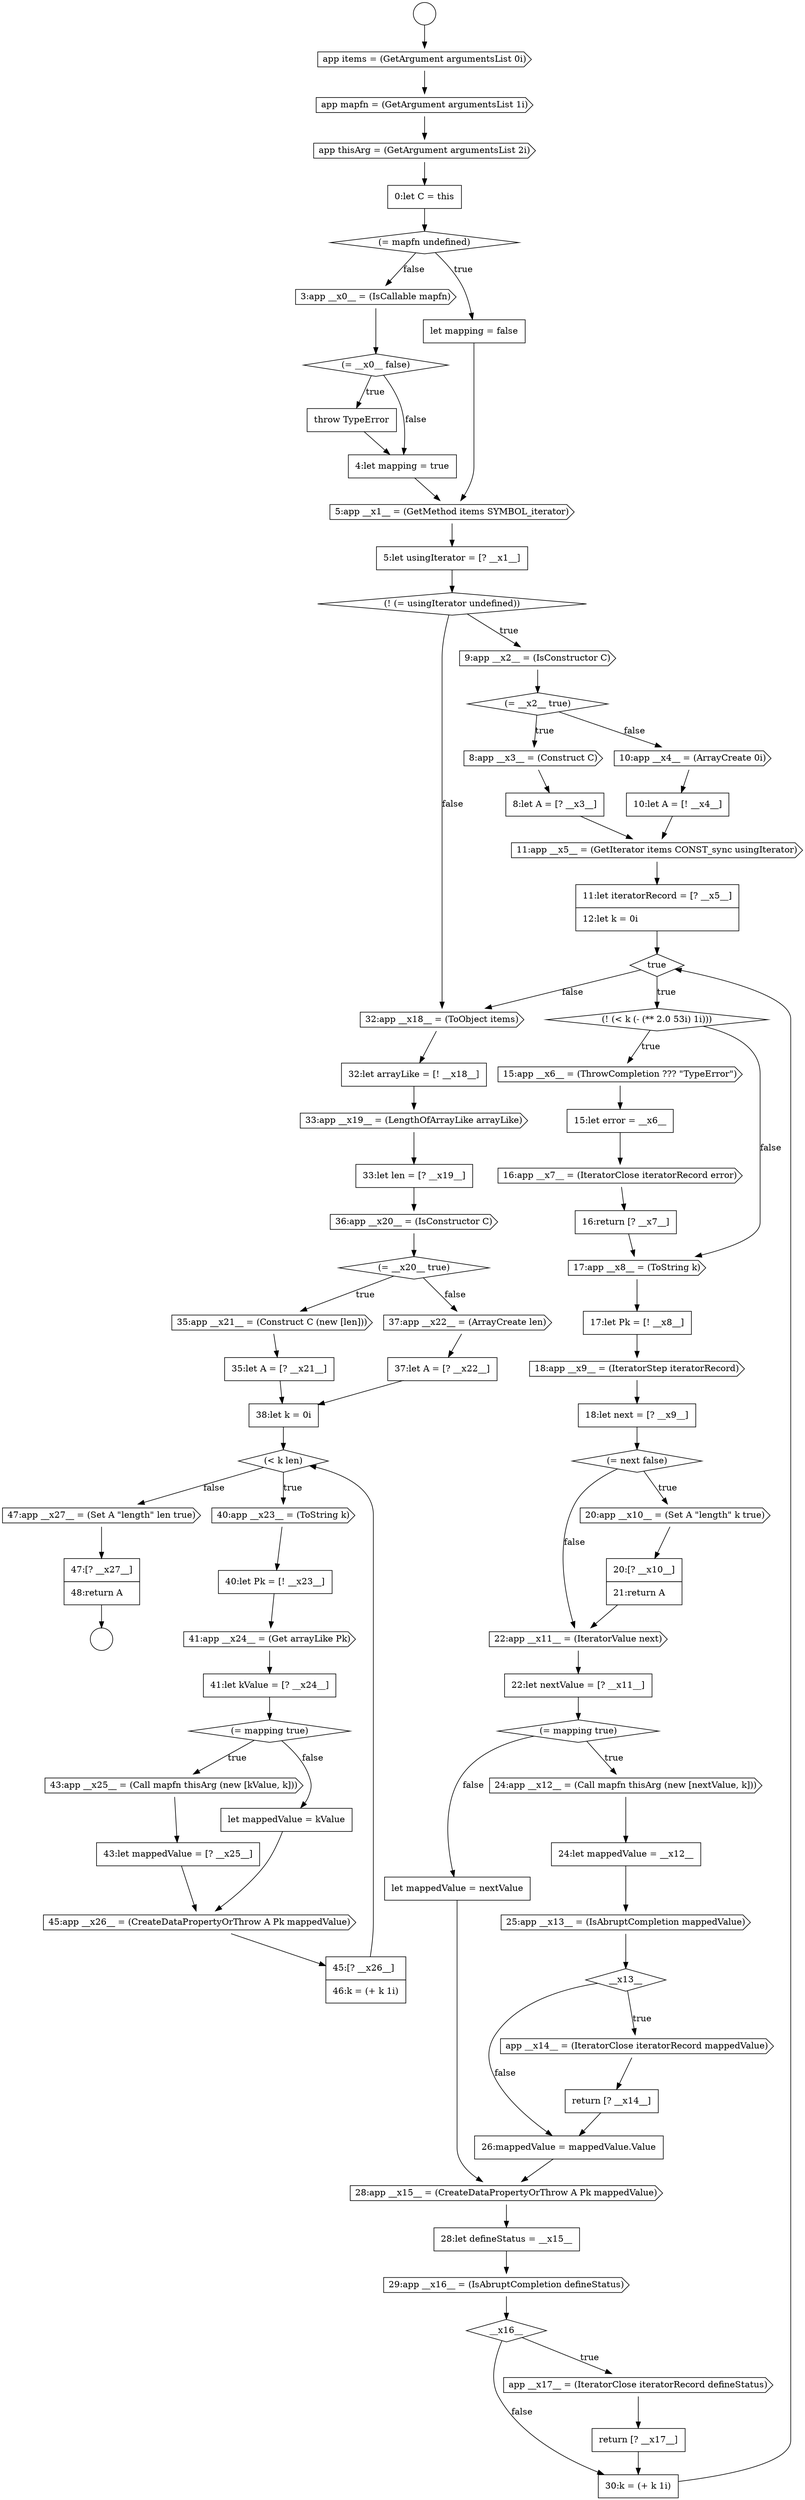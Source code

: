 digraph {
  node15579 [shape=none, margin=0, label=<<font color="black">
    <table border="0" cellborder="1" cellspacing="0" cellpadding="10">
      <tr><td align="left">0:let C = this</td></tr>
    </table>
  </font>> color="black" fillcolor="white" style=filled]
  node15648 [shape=cds, label=<<font color="black">45:app __x26__ = (CreateDataPropertyOrThrow A Pk mappedValue)</font>> color="black" fillcolor="white" style=filled]
  node15623 [shape=cds, label=<<font color="black">29:app __x16__ = (IsAbruptCompletion defineStatus)</font>> color="black" fillcolor="white" style=filled]
  node15614 [shape=none, margin=0, label=<<font color="black">
    <table border="0" cellborder="1" cellspacing="0" cellpadding="10">
      <tr><td align="left">24:let mappedValue = __x12__</td></tr>
    </table>
  </font>> color="black" fillcolor="white" style=filled]
  node15607 [shape=diamond, label=<<font color="black">(= next false)</font>> color="black" fillcolor="white" style=filled]
  node15577 [shape=cds, label=<<font color="black">app mapfn = (GetArgument argumentsList 1i)</font>> color="black" fillcolor="white" style=filled]
  node15615 [shape=cds, label=<<font color="black">25:app __x13__ = (IsAbruptCompletion mappedValue)</font>> color="black" fillcolor="white" style=filled]
  node15621 [shape=cds, label=<<font color="black">28:app __x15__ = (CreateDataPropertyOrThrow A Pk mappedValue)</font>> color="black" fillcolor="white" style=filled]
  node15597 [shape=diamond, label=<<font color="black">true</font>> color="black" fillcolor="white" style=filled]
  node15629 [shape=none, margin=0, label=<<font color="black">
    <table border="0" cellborder="1" cellspacing="0" cellpadding="10">
      <tr><td align="left">32:let arrayLike = [! __x18__]</td></tr>
    </table>
  </font>> color="black" fillcolor="white" style=filled]
  node15643 [shape=none, margin=0, label=<<font color="black">
    <table border="0" cellborder="1" cellspacing="0" cellpadding="10">
      <tr><td align="left">41:let kValue = [? __x24__]</td></tr>
    </table>
  </font>> color="black" fillcolor="white" style=filled]
  node15628 [shape=cds, label=<<font color="black">32:app __x18__ = (ToObject items)</font>> color="black" fillcolor="white" style=filled]
  node15596 [shape=none, margin=0, label=<<font color="black">
    <table border="0" cellborder="1" cellspacing="0" cellpadding="10">
      <tr><td align="left">11:let iteratorRecord = [? __x5__]</td></tr>
      <tr><td align="left">12:let k = 0i</td></tr>
    </table>
  </font>> color="black" fillcolor="white" style=filled]
  node15651 [shape=none, margin=0, label=<<font color="black">
    <table border="0" cellborder="1" cellspacing="0" cellpadding="10">
      <tr><td align="left">47:[? __x27__]</td></tr>
      <tr><td align="left">48:return A</td></tr>
    </table>
  </font>> color="black" fillcolor="white" style=filled]
  node15632 [shape=cds, label=<<font color="black">36:app __x20__ = (IsConstructor C)</font>> color="black" fillcolor="white" style=filled]
  node15600 [shape=none, margin=0, label=<<font color="black">
    <table border="0" cellborder="1" cellspacing="0" cellpadding="10">
      <tr><td align="left">15:let error = __x6__</td></tr>
    </table>
  </font>> color="black" fillcolor="white" style=filled]
  node15611 [shape=none, margin=0, label=<<font color="black">
    <table border="0" cellborder="1" cellspacing="0" cellpadding="10">
      <tr><td align="left">22:let nextValue = [? __x11__]</td></tr>
    </table>
  </font>> color="black" fillcolor="white" style=filled]
  node15637 [shape=none, margin=0, label=<<font color="black">
    <table border="0" cellborder="1" cellspacing="0" cellpadding="10">
      <tr><td align="left">37:let A = [? __x22__]</td></tr>
    </table>
  </font>> color="black" fillcolor="white" style=filled]
  node15590 [shape=diamond, label=<<font color="black">(= __x2__ true)</font>> color="black" fillcolor="white" style=filled]
  node15605 [shape=cds, label=<<font color="black">18:app __x9__ = (IteratorStep iteratorRecord)</font>> color="black" fillcolor="white" style=filled]
  node15586 [shape=cds, label=<<font color="black">5:app __x1__ = (GetMethod items SYMBOL_iterator)</font>> color="black" fillcolor="white" style=filled]
  node15601 [shape=cds, label=<<font color="black">16:app __x7__ = (IteratorClose iteratorRecord error)</font>> color="black" fillcolor="white" style=filled]
  node15633 [shape=diamond, label=<<font color="black">(= __x20__ true)</font>> color="black" fillcolor="white" style=filled]
  node15618 [shape=none, margin=0, label=<<font color="black">
    <table border="0" cellborder="1" cellspacing="0" cellpadding="10">
      <tr><td align="left">return [? __x14__]</td></tr>
    </table>
  </font>> color="black" fillcolor="white" style=filled]
  node15591 [shape=cds, label=<<font color="black">8:app __x3__ = (Construct C)</font>> color="black" fillcolor="white" style=filled]
  node15642 [shape=cds, label=<<font color="black">41:app __x24__ = (Get arrayLike Pk)</font>> color="black" fillcolor="white" style=filled]
  node15627 [shape=none, margin=0, label=<<font color="black">
    <table border="0" cellborder="1" cellspacing="0" cellpadding="10">
      <tr><td align="left">30:k = (+ k 1i)</td></tr>
    </table>
  </font>> color="black" fillcolor="white" style=filled]
  node15650 [shape=cds, label=<<font color="black">47:app __x27__ = (Set A &quot;length&quot; len true)</font>> color="black" fillcolor="white" style=filled]
  node15595 [shape=cds, label=<<font color="black">11:app __x5__ = (GetIterator items CONST_sync usingIterator)</font>> color="black" fillcolor="white" style=filled]
  node15574 [shape=circle label=" " color="black" fillcolor="white" style=filled]
  node15610 [shape=cds, label=<<font color="black">22:app __x11__ = (IteratorValue next)</font>> color="black" fillcolor="white" style=filled]
  node15631 [shape=none, margin=0, label=<<font color="black">
    <table border="0" cellborder="1" cellspacing="0" cellpadding="10">
      <tr><td align="left">33:let len = [? __x19__]</td></tr>
    </table>
  </font>> color="black" fillcolor="white" style=filled]
  node15638 [shape=none, margin=0, label=<<font color="black">
    <table border="0" cellborder="1" cellspacing="0" cellpadding="10">
      <tr><td align="left">38:let k = 0i</td></tr>
    </table>
  </font>> color="black" fillcolor="white" style=filled]
  node15616 [shape=diamond, label=<<font color="black">__x13__</font>> color="black" fillcolor="white" style=filled]
  node15606 [shape=none, margin=0, label=<<font color="black">
    <table border="0" cellborder="1" cellspacing="0" cellpadding="10">
      <tr><td align="left">18:let next = [? __x9__]</td></tr>
    </table>
  </font>> color="black" fillcolor="white" style=filled]
  node15578 [shape=cds, label=<<font color="black">app thisArg = (GetArgument argumentsList 2i)</font>> color="black" fillcolor="white" style=filled]
  node15599 [shape=cds, label=<<font color="black">15:app __x6__ = (ThrowCompletion ??? &quot;TypeError&quot;)</font>> color="black" fillcolor="white" style=filled]
  node15619 [shape=none, margin=0, label=<<font color="black">
    <table border="0" cellborder="1" cellspacing="0" cellpadding="10">
      <tr><td align="left">26:mappedValue = mappedValue.Value</td></tr>
    </table>
  </font>> color="black" fillcolor="white" style=filled]
  node15634 [shape=cds, label=<<font color="black">35:app __x21__ = (Construct C (new [len]))</font>> color="black" fillcolor="white" style=filled]
  node15584 [shape=none, margin=0, label=<<font color="black">
    <table border="0" cellborder="1" cellspacing="0" cellpadding="10">
      <tr><td align="left">throw TypeError</td></tr>
    </table>
  </font>> color="black" fillcolor="white" style=filled]
  node15582 [shape=cds, label=<<font color="black">3:app __x0__ = (IsCallable mapfn)</font>> color="black" fillcolor="white" style=filled]
  node15602 [shape=none, margin=0, label=<<font color="black">
    <table border="0" cellborder="1" cellspacing="0" cellpadding="10">
      <tr><td align="left">16:return [? __x7__]</td></tr>
    </table>
  </font>> color="black" fillcolor="white" style=filled]
  node15587 [shape=none, margin=0, label=<<font color="black">
    <table border="0" cellborder="1" cellspacing="0" cellpadding="10">
      <tr><td align="left">5:let usingIterator = [? __x1__]</td></tr>
    </table>
  </font>> color="black" fillcolor="white" style=filled]
  node15639 [shape=diamond, label=<<font color="black">(&lt; k len)</font>> color="black" fillcolor="white" style=filled]
  node15592 [shape=none, margin=0, label=<<font color="black">
    <table border="0" cellborder="1" cellspacing="0" cellpadding="10">
      <tr><td align="left">8:let A = [? __x3__]</td></tr>
    </table>
  </font>> color="black" fillcolor="white" style=filled]
  node15624 [shape=diamond, label=<<font color="black">__x16__</font>> color="black" fillcolor="white" style=filled]
  node15646 [shape=none, margin=0, label=<<font color="black">
    <table border="0" cellborder="1" cellspacing="0" cellpadding="10">
      <tr><td align="left">43:let mappedValue = [? __x25__]</td></tr>
    </table>
  </font>> color="black" fillcolor="white" style=filled]
  node15641 [shape=none, margin=0, label=<<font color="black">
    <table border="0" cellborder="1" cellspacing="0" cellpadding="10">
      <tr><td align="left">40:let Pk = [! __x23__]</td></tr>
    </table>
  </font>> color="black" fillcolor="white" style=filled]
  node15630 [shape=cds, label=<<font color="black">33:app __x19__ = (LengthOfArrayLike arrayLike)</font>> color="black" fillcolor="white" style=filled]
  node15649 [shape=none, margin=0, label=<<font color="black">
    <table border="0" cellborder="1" cellspacing="0" cellpadding="10">
      <tr><td align="left">45:[? __x26__]</td></tr>
      <tr><td align="left">46:k = (+ k 1i)</td></tr>
    </table>
  </font>> color="black" fillcolor="white" style=filled]
  node15594 [shape=none, margin=0, label=<<font color="black">
    <table border="0" cellborder="1" cellspacing="0" cellpadding="10">
      <tr><td align="left">10:let A = [! __x4__]</td></tr>
    </table>
  </font>> color="black" fillcolor="white" style=filled]
  node15609 [shape=none, margin=0, label=<<font color="black">
    <table border="0" cellborder="1" cellspacing="0" cellpadding="10">
      <tr><td align="left">20:[? __x10__]</td></tr>
      <tr><td align="left">21:return A</td></tr>
    </table>
  </font>> color="black" fillcolor="white" style=filled]
  node15626 [shape=none, margin=0, label=<<font color="black">
    <table border="0" cellborder="1" cellspacing="0" cellpadding="10">
      <tr><td align="left">return [? __x17__]</td></tr>
    </table>
  </font>> color="black" fillcolor="white" style=filled]
  node15575 [shape=circle label=" " color="black" fillcolor="white" style=filled]
  node15620 [shape=none, margin=0, label=<<font color="black">
    <table border="0" cellborder="1" cellspacing="0" cellpadding="10">
      <tr><td align="left">let mappedValue = nextValue</td></tr>
    </table>
  </font>> color="black" fillcolor="white" style=filled]
  node15635 [shape=none, margin=0, label=<<font color="black">
    <table border="0" cellborder="1" cellspacing="0" cellpadding="10">
      <tr><td align="left">35:let A = [? __x21__]</td></tr>
    </table>
  </font>> color="black" fillcolor="white" style=filled]
  node15588 [shape=diamond, label=<<font color="black">(! (= usingIterator undefined))</font>> color="black" fillcolor="white" style=filled]
  node15583 [shape=diamond, label=<<font color="black">(= __x0__ false)</font>> color="black" fillcolor="white" style=filled]
  node15581 [shape=none, margin=0, label=<<font color="black">
    <table border="0" cellborder="1" cellspacing="0" cellpadding="10">
      <tr><td align="left">let mapping = false</td></tr>
    </table>
  </font>> color="black" fillcolor="white" style=filled]
  node15608 [shape=cds, label=<<font color="black">20:app __x10__ = (Set A &quot;length&quot; k true)</font>> color="black" fillcolor="white" style=filled]
  node15603 [shape=cds, label=<<font color="black">17:app __x8__ = (ToString k)</font>> color="black" fillcolor="white" style=filled]
  node15645 [shape=cds, label=<<font color="black">43:app __x25__ = (Call mapfn thisArg (new [kValue, k]))</font>> color="black" fillcolor="white" style=filled]
  node15598 [shape=diamond, label=<<font color="black">(! (&lt; k (- (** 2.0 53i) 1i)))</font>> color="black" fillcolor="white" style=filled]
  node15640 [shape=cds, label=<<font color="black">40:app __x23__ = (ToString k)</font>> color="black" fillcolor="white" style=filled]
  node15613 [shape=cds, label=<<font color="black">24:app __x12__ = (Call mapfn thisArg (new [nextValue, k]))</font>> color="black" fillcolor="white" style=filled]
  node15612 [shape=diamond, label=<<font color="black">(= mapping true)</font>> color="black" fillcolor="white" style=filled]
  node15580 [shape=diamond, label=<<font color="black">(= mapfn undefined)</font>> color="black" fillcolor="white" style=filled]
  node15593 [shape=cds, label=<<font color="black">10:app __x4__ = (ArrayCreate 0i)</font>> color="black" fillcolor="white" style=filled]
  node15644 [shape=diamond, label=<<font color="black">(= mapping true)</font>> color="black" fillcolor="white" style=filled]
  node15625 [shape=cds, label=<<font color="black">app __x17__ = (IteratorClose iteratorRecord defineStatus)</font>> color="black" fillcolor="white" style=filled]
  node15576 [shape=cds, label=<<font color="black">app items = (GetArgument argumentsList 0i)</font>> color="black" fillcolor="white" style=filled]
  node15589 [shape=cds, label=<<font color="black">9:app __x2__ = (IsConstructor C)</font>> color="black" fillcolor="white" style=filled]
  node15604 [shape=none, margin=0, label=<<font color="black">
    <table border="0" cellborder="1" cellspacing="0" cellpadding="10">
      <tr><td align="left">17:let Pk = [! __x8__]</td></tr>
    </table>
  </font>> color="black" fillcolor="white" style=filled]
  node15585 [shape=none, margin=0, label=<<font color="black">
    <table border="0" cellborder="1" cellspacing="0" cellpadding="10">
      <tr><td align="left">4:let mapping = true</td></tr>
    </table>
  </font>> color="black" fillcolor="white" style=filled]
  node15647 [shape=none, margin=0, label=<<font color="black">
    <table border="0" cellborder="1" cellspacing="0" cellpadding="10">
      <tr><td align="left">let mappedValue = kValue</td></tr>
    </table>
  </font>> color="black" fillcolor="white" style=filled]
  node15622 [shape=none, margin=0, label=<<font color="black">
    <table border="0" cellborder="1" cellspacing="0" cellpadding="10">
      <tr><td align="left">28:let defineStatus = __x15__</td></tr>
    </table>
  </font>> color="black" fillcolor="white" style=filled]
  node15617 [shape=cds, label=<<font color="black">app __x14__ = (IteratorClose iteratorRecord mappedValue)</font>> color="black" fillcolor="white" style=filled]
  node15636 [shape=cds, label=<<font color="black">37:app __x22__ = (ArrayCreate len)</font>> color="black" fillcolor="white" style=filled]
  node15622 -> node15623 [ color="black"]
  node15580 -> node15581 [label=<<font color="black">true</font>> color="black"]
  node15580 -> node15582 [label=<<font color="black">false</font>> color="black"]
  node15650 -> node15651 [ color="black"]
  node15640 -> node15641 [ color="black"]
  node15601 -> node15602 [ color="black"]
  node15588 -> node15589 [label=<<font color="black">true</font>> color="black"]
  node15588 -> node15628 [label=<<font color="black">false</font>> color="black"]
  node15629 -> node15630 [ color="black"]
  node15626 -> node15627 [ color="black"]
  node15648 -> node15649 [ color="black"]
  node15612 -> node15613 [label=<<font color="black">true</font>> color="black"]
  node15612 -> node15620 [label=<<font color="black">false</font>> color="black"]
  node15591 -> node15592 [ color="black"]
  node15604 -> node15605 [ color="black"]
  node15610 -> node15611 [ color="black"]
  node15614 -> node15615 [ color="black"]
  node15637 -> node15638 [ color="black"]
  node15584 -> node15585 [ color="black"]
  node15581 -> node15586 [ color="black"]
  node15576 -> node15577 [ color="black"]
  node15579 -> node15580 [ color="black"]
  node15582 -> node15583 [ color="black"]
  node15647 -> node15648 [ color="black"]
  node15636 -> node15637 [ color="black"]
  node15615 -> node15616 [ color="black"]
  node15635 -> node15638 [ color="black"]
  node15646 -> node15648 [ color="black"]
  node15627 -> node15597 [ color="black"]
  node15599 -> node15600 [ color="black"]
  node15606 -> node15607 [ color="black"]
  node15603 -> node15604 [ color="black"]
  node15639 -> node15640 [label=<<font color="black">true</font>> color="black"]
  node15639 -> node15650 [label=<<font color="black">false</font>> color="black"]
  node15608 -> node15609 [ color="black"]
  node15642 -> node15643 [ color="black"]
  node15618 -> node15619 [ color="black"]
  node15649 -> node15639 [ color="black"]
  node15643 -> node15644 [ color="black"]
  node15600 -> node15601 [ color="black"]
  node15632 -> node15633 [ color="black"]
  node15651 -> node15575 [ color="black"]
  node15595 -> node15596 [ color="black"]
  node15592 -> node15595 [ color="black"]
  node15644 -> node15645 [label=<<font color="black">true</font>> color="black"]
  node15644 -> node15647 [label=<<font color="black">false</font>> color="black"]
  node15641 -> node15642 [ color="black"]
  node15578 -> node15579 [ color="black"]
  node15594 -> node15595 [ color="black"]
  node15617 -> node15618 [ color="black"]
  node15631 -> node15632 [ color="black"]
  node15645 -> node15646 [ color="black"]
  node15605 -> node15606 [ color="black"]
  node15611 -> node15612 [ color="black"]
  node15638 -> node15639 [ color="black"]
  node15620 -> node15621 [ color="black"]
  node15585 -> node15586 [ color="black"]
  node15609 -> node15610 [ color="black"]
  node15607 -> node15608 [label=<<font color="black">true</font>> color="black"]
  node15607 -> node15610 [label=<<font color="black">false</font>> color="black"]
  node15602 -> node15603 [ color="black"]
  node15633 -> node15634 [label=<<font color="black">true</font>> color="black"]
  node15633 -> node15636 [label=<<font color="black">false</font>> color="black"]
  node15616 -> node15617 [label=<<font color="black">true</font>> color="black"]
  node15616 -> node15619 [label=<<font color="black">false</font>> color="black"]
  node15623 -> node15624 [ color="black"]
  node15590 -> node15591 [label=<<font color="black">true</font>> color="black"]
  node15590 -> node15593 [label=<<font color="black">false</font>> color="black"]
  node15619 -> node15621 [ color="black"]
  node15597 -> node15598 [label=<<font color="black">true</font>> color="black"]
  node15597 -> node15628 [label=<<font color="black">false</font>> color="black"]
  node15634 -> node15635 [ color="black"]
  node15589 -> node15590 [ color="black"]
  node15613 -> node15614 [ color="black"]
  node15596 -> node15597 [ color="black"]
  node15587 -> node15588 [ color="black"]
  node15574 -> node15576 [ color="black"]
  node15577 -> node15578 [ color="black"]
  node15583 -> node15584 [label=<<font color="black">true</font>> color="black"]
  node15583 -> node15585 [label=<<font color="black">false</font>> color="black"]
  node15625 -> node15626 [ color="black"]
  node15624 -> node15625 [label=<<font color="black">true</font>> color="black"]
  node15624 -> node15627 [label=<<font color="black">false</font>> color="black"]
  node15621 -> node15622 [ color="black"]
  node15598 -> node15599 [label=<<font color="black">true</font>> color="black"]
  node15598 -> node15603 [label=<<font color="black">false</font>> color="black"]
  node15628 -> node15629 [ color="black"]
  node15630 -> node15631 [ color="black"]
  node15586 -> node15587 [ color="black"]
  node15593 -> node15594 [ color="black"]
}
